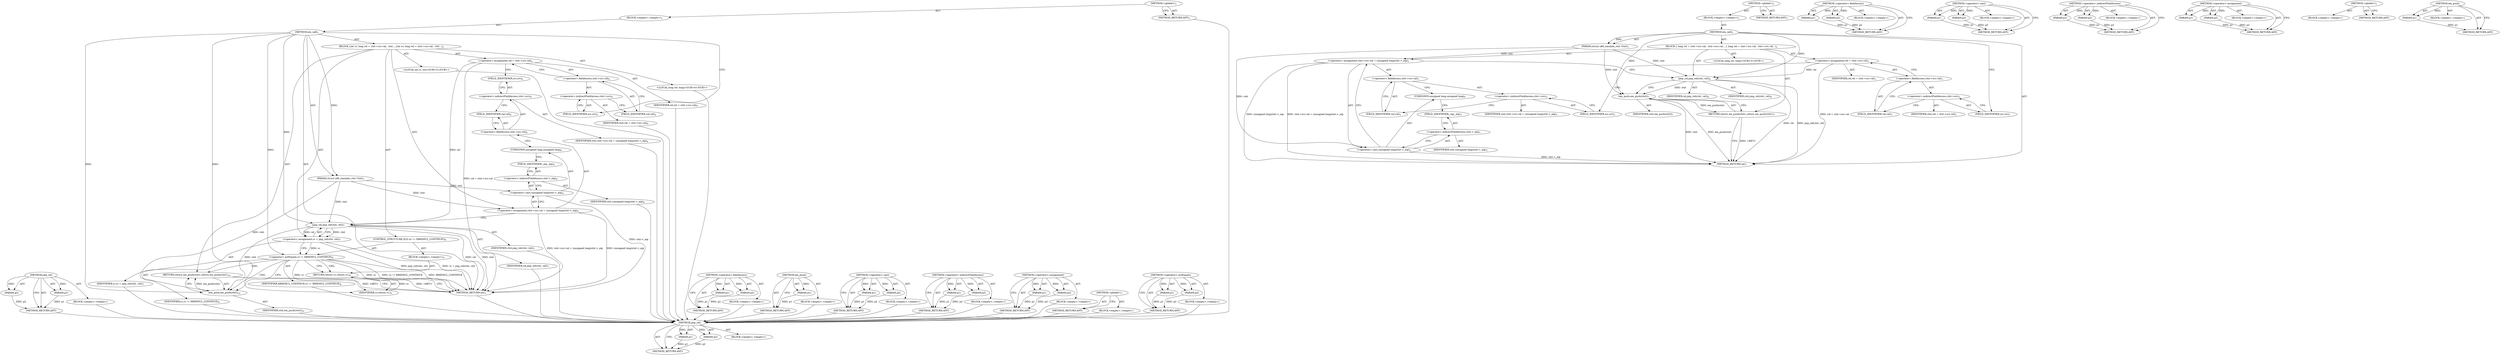 digraph "&lt;operator&gt;.notEquals" {
vulnerable_77 [label=<(METHOD,jmp_rel)>];
vulnerable_78 [label=<(PARAM,p1)>];
vulnerable_79 [label=<(PARAM,p2)>];
vulnerable_80 [label=<(BLOCK,&lt;empty&gt;,&lt;empty&gt;)>];
vulnerable_81 [label=<(METHOD_RETURN,ANY)>];
vulnerable_6 [label=<(METHOD,&lt;global&gt;)<SUB>1</SUB>>];
vulnerable_7 [label=<(BLOCK,&lt;empty&gt;,&lt;empty&gt;)<SUB>1</SUB>>];
vulnerable_8 [label=<(METHOD,em_call)<SUB>1</SUB>>];
vulnerable_9 [label=<(PARAM,struct x86_emulate_ctxt *ctxt)<SUB>1</SUB>>];
vulnerable_10 [label=<(BLOCK,{
 	long rel = ctxt-&gt;src.val;
 
 	ctxt-&gt;src.val...,{
 	long rel = ctxt-&gt;src.val;
 
 	ctxt-&gt;src.val...)<SUB>2</SUB>>];
vulnerable_11 [label="<(LOCAL,long rel: long)<SUB>3</SUB>>"];
vulnerable_12 [label=<(&lt;operator&gt;.assignment,rel = ctxt-&gt;src.val)<SUB>3</SUB>>];
vulnerable_13 [label=<(IDENTIFIER,rel,rel = ctxt-&gt;src.val)<SUB>3</SUB>>];
vulnerable_14 [label=<(&lt;operator&gt;.fieldAccess,ctxt-&gt;src.val)<SUB>3</SUB>>];
vulnerable_15 [label=<(&lt;operator&gt;.indirectFieldAccess,ctxt-&gt;src)<SUB>3</SUB>>];
vulnerable_16 [label=<(IDENTIFIER,ctxt,rel = ctxt-&gt;src.val)<SUB>3</SUB>>];
vulnerable_17 [label=<(FIELD_IDENTIFIER,src,src)<SUB>3</SUB>>];
vulnerable_18 [label=<(FIELD_IDENTIFIER,val,val)<SUB>3</SUB>>];
vulnerable_19 [label=<(&lt;operator&gt;.assignment,ctxt-&gt;src.val = (unsigned long)ctxt-&gt;_eip)<SUB>5</SUB>>];
vulnerable_20 [label=<(&lt;operator&gt;.fieldAccess,ctxt-&gt;src.val)<SUB>5</SUB>>];
vulnerable_21 [label=<(&lt;operator&gt;.indirectFieldAccess,ctxt-&gt;src)<SUB>5</SUB>>];
vulnerable_22 [label=<(IDENTIFIER,ctxt,ctxt-&gt;src.val = (unsigned long)ctxt-&gt;_eip)<SUB>5</SUB>>];
vulnerable_23 [label=<(FIELD_IDENTIFIER,src,src)<SUB>5</SUB>>];
vulnerable_24 [label=<(FIELD_IDENTIFIER,val,val)<SUB>5</SUB>>];
vulnerable_25 [label=<(&lt;operator&gt;.cast,(unsigned long)ctxt-&gt;_eip)<SUB>5</SUB>>];
vulnerable_26 [label=<(UNKNOWN,unsigned long,unsigned long)<SUB>5</SUB>>];
vulnerable_27 [label=<(&lt;operator&gt;.indirectFieldAccess,ctxt-&gt;_eip)<SUB>5</SUB>>];
vulnerable_28 [label=<(IDENTIFIER,ctxt,(unsigned long)ctxt-&gt;_eip)<SUB>5</SUB>>];
vulnerable_29 [label=<(FIELD_IDENTIFIER,_eip,_eip)<SUB>5</SUB>>];
vulnerable_30 [label=<(jmp_rel,jmp_rel(ctxt, rel))<SUB>6</SUB>>];
vulnerable_31 [label=<(IDENTIFIER,ctxt,jmp_rel(ctxt, rel))<SUB>6</SUB>>];
vulnerable_32 [label=<(IDENTIFIER,rel,jmp_rel(ctxt, rel))<SUB>6</SUB>>];
vulnerable_33 [label=<(RETURN,return em_push(ctxt);,return em_push(ctxt);)<SUB>7</SUB>>];
vulnerable_34 [label=<(em_push,em_push(ctxt))<SUB>7</SUB>>];
vulnerable_35 [label=<(IDENTIFIER,ctxt,em_push(ctxt))<SUB>7</SUB>>];
vulnerable_36 [label=<(METHOD_RETURN,int)<SUB>1</SUB>>];
vulnerable_38 [label=<(METHOD_RETURN,ANY)<SUB>1</SUB>>];
vulnerable_62 [label=<(METHOD,&lt;operator&gt;.fieldAccess)>];
vulnerable_63 [label=<(PARAM,p1)>];
vulnerable_64 [label=<(PARAM,p2)>];
vulnerable_65 [label=<(BLOCK,&lt;empty&gt;,&lt;empty&gt;)>];
vulnerable_66 [label=<(METHOD_RETURN,ANY)>];
vulnerable_72 [label=<(METHOD,&lt;operator&gt;.cast)>];
vulnerable_73 [label=<(PARAM,p1)>];
vulnerable_74 [label=<(PARAM,p2)>];
vulnerable_75 [label=<(BLOCK,&lt;empty&gt;,&lt;empty&gt;)>];
vulnerable_76 [label=<(METHOD_RETURN,ANY)>];
vulnerable_67 [label=<(METHOD,&lt;operator&gt;.indirectFieldAccess)>];
vulnerable_68 [label=<(PARAM,p1)>];
vulnerable_69 [label=<(PARAM,p2)>];
vulnerable_70 [label=<(BLOCK,&lt;empty&gt;,&lt;empty&gt;)>];
vulnerable_71 [label=<(METHOD_RETURN,ANY)>];
vulnerable_57 [label=<(METHOD,&lt;operator&gt;.assignment)>];
vulnerable_58 [label=<(PARAM,p1)>];
vulnerable_59 [label=<(PARAM,p2)>];
vulnerable_60 [label=<(BLOCK,&lt;empty&gt;,&lt;empty&gt;)>];
vulnerable_61 [label=<(METHOD_RETURN,ANY)>];
vulnerable_51 [label=<(METHOD,&lt;global&gt;)<SUB>1</SUB>>];
vulnerable_52 [label=<(BLOCK,&lt;empty&gt;,&lt;empty&gt;)>];
vulnerable_53 [label=<(METHOD_RETURN,ANY)>];
vulnerable_82 [label=<(METHOD,em_push)>];
vulnerable_83 [label=<(PARAM,p1)>];
vulnerable_84 [label=<(BLOCK,&lt;empty&gt;,&lt;empty&gt;)>];
vulnerable_85 [label=<(METHOD_RETURN,ANY)>];
fixed_87 [label=<(METHOD,jmp_rel)>];
fixed_88 [label=<(PARAM,p1)>];
fixed_89 [label=<(PARAM,p2)>];
fixed_90 [label=<(BLOCK,&lt;empty&gt;,&lt;empty&gt;)>];
fixed_91 [label=<(METHOD_RETURN,ANY)>];
fixed_6 [label=<(METHOD,&lt;global&gt;)<SUB>1</SUB>>];
fixed_7 [label=<(BLOCK,&lt;empty&gt;,&lt;empty&gt;)<SUB>1</SUB>>];
fixed_8 [label=<(METHOD,em_call)<SUB>1</SUB>>];
fixed_9 [label=<(PARAM,struct x86_emulate_ctxt *ctxt)<SUB>1</SUB>>];
fixed_10 [label=<(BLOCK,{
	int rc;
 	long rel = ctxt-&gt;src.val;
 
 	ctxt...,{
	int rc;
 	long rel = ctxt-&gt;src.val;
 
 	ctxt...)<SUB>2</SUB>>];
fixed_11 [label="<(LOCAL,int rc: int)<SUB>3</SUB>>"];
fixed_12 [label="<(LOCAL,long rel: long)<SUB>4</SUB>>"];
fixed_13 [label=<(&lt;operator&gt;.assignment,rel = ctxt-&gt;src.val)<SUB>4</SUB>>];
fixed_14 [label=<(IDENTIFIER,rel,rel = ctxt-&gt;src.val)<SUB>4</SUB>>];
fixed_15 [label=<(&lt;operator&gt;.fieldAccess,ctxt-&gt;src.val)<SUB>4</SUB>>];
fixed_16 [label=<(&lt;operator&gt;.indirectFieldAccess,ctxt-&gt;src)<SUB>4</SUB>>];
fixed_17 [label=<(IDENTIFIER,ctxt,rel = ctxt-&gt;src.val)<SUB>4</SUB>>];
fixed_18 [label=<(FIELD_IDENTIFIER,src,src)<SUB>4</SUB>>];
fixed_19 [label=<(FIELD_IDENTIFIER,val,val)<SUB>4</SUB>>];
fixed_20 [label=<(&lt;operator&gt;.assignment,ctxt-&gt;src.val = (unsigned long)ctxt-&gt;_eip)<SUB>6</SUB>>];
fixed_21 [label=<(&lt;operator&gt;.fieldAccess,ctxt-&gt;src.val)<SUB>6</SUB>>];
fixed_22 [label=<(&lt;operator&gt;.indirectFieldAccess,ctxt-&gt;src)<SUB>6</SUB>>];
fixed_23 [label=<(IDENTIFIER,ctxt,ctxt-&gt;src.val = (unsigned long)ctxt-&gt;_eip)<SUB>6</SUB>>];
fixed_24 [label=<(FIELD_IDENTIFIER,src,src)<SUB>6</SUB>>];
fixed_25 [label=<(FIELD_IDENTIFIER,val,val)<SUB>6</SUB>>];
fixed_26 [label=<(&lt;operator&gt;.cast,(unsigned long)ctxt-&gt;_eip)<SUB>6</SUB>>];
fixed_27 [label=<(UNKNOWN,unsigned long,unsigned long)<SUB>6</SUB>>];
fixed_28 [label=<(&lt;operator&gt;.indirectFieldAccess,ctxt-&gt;_eip)<SUB>6</SUB>>];
fixed_29 [label=<(IDENTIFIER,ctxt,(unsigned long)ctxt-&gt;_eip)<SUB>6</SUB>>];
fixed_30 [label=<(FIELD_IDENTIFIER,_eip,_eip)<SUB>6</SUB>>];
fixed_31 [label=<(&lt;operator&gt;.assignment,rc = jmp_rel(ctxt, rel))<SUB>7</SUB>>];
fixed_32 [label=<(IDENTIFIER,rc,rc = jmp_rel(ctxt, rel))<SUB>7</SUB>>];
fixed_33 [label=<(jmp_rel,jmp_rel(ctxt, rel))<SUB>7</SUB>>];
fixed_34 [label=<(IDENTIFIER,ctxt,jmp_rel(ctxt, rel))<SUB>7</SUB>>];
fixed_35 [label=<(IDENTIFIER,rel,jmp_rel(ctxt, rel))<SUB>7</SUB>>];
fixed_36 [label=<(CONTROL_STRUCTURE,IF,if (rc != X86EMUL_CONTINUE))<SUB>8</SUB>>];
fixed_37 [label=<(&lt;operator&gt;.notEquals,rc != X86EMUL_CONTINUE)<SUB>8</SUB>>];
fixed_38 [label=<(IDENTIFIER,rc,rc != X86EMUL_CONTINUE)<SUB>8</SUB>>];
fixed_39 [label=<(IDENTIFIER,X86EMUL_CONTINUE,rc != X86EMUL_CONTINUE)<SUB>8</SUB>>];
fixed_40 [label=<(BLOCK,&lt;empty&gt;,&lt;empty&gt;)<SUB>9</SUB>>];
fixed_41 [label=<(RETURN,return rc;,return rc;)<SUB>9</SUB>>];
fixed_42 [label=<(IDENTIFIER,rc,return rc;)<SUB>9</SUB>>];
fixed_43 [label=<(RETURN,return em_push(ctxt);,return em_push(ctxt);)<SUB>10</SUB>>];
fixed_44 [label=<(em_push,em_push(ctxt))<SUB>10</SUB>>];
fixed_45 [label=<(IDENTIFIER,ctxt,em_push(ctxt))<SUB>10</SUB>>];
fixed_46 [label=<(METHOD_RETURN,int)<SUB>1</SUB>>];
fixed_48 [label=<(METHOD_RETURN,ANY)<SUB>1</SUB>>];
fixed_72 [label=<(METHOD,&lt;operator&gt;.fieldAccess)>];
fixed_73 [label=<(PARAM,p1)>];
fixed_74 [label=<(PARAM,p2)>];
fixed_75 [label=<(BLOCK,&lt;empty&gt;,&lt;empty&gt;)>];
fixed_76 [label=<(METHOD_RETURN,ANY)>];
fixed_97 [label=<(METHOD,em_push)>];
fixed_98 [label=<(PARAM,p1)>];
fixed_99 [label=<(BLOCK,&lt;empty&gt;,&lt;empty&gt;)>];
fixed_100 [label=<(METHOD_RETURN,ANY)>];
fixed_82 [label=<(METHOD,&lt;operator&gt;.cast)>];
fixed_83 [label=<(PARAM,p1)>];
fixed_84 [label=<(PARAM,p2)>];
fixed_85 [label=<(BLOCK,&lt;empty&gt;,&lt;empty&gt;)>];
fixed_86 [label=<(METHOD_RETURN,ANY)>];
fixed_77 [label=<(METHOD,&lt;operator&gt;.indirectFieldAccess)>];
fixed_78 [label=<(PARAM,p1)>];
fixed_79 [label=<(PARAM,p2)>];
fixed_80 [label=<(BLOCK,&lt;empty&gt;,&lt;empty&gt;)>];
fixed_81 [label=<(METHOD_RETURN,ANY)>];
fixed_67 [label=<(METHOD,&lt;operator&gt;.assignment)>];
fixed_68 [label=<(PARAM,p1)>];
fixed_69 [label=<(PARAM,p2)>];
fixed_70 [label=<(BLOCK,&lt;empty&gt;,&lt;empty&gt;)>];
fixed_71 [label=<(METHOD_RETURN,ANY)>];
fixed_61 [label=<(METHOD,&lt;global&gt;)<SUB>1</SUB>>];
fixed_62 [label=<(BLOCK,&lt;empty&gt;,&lt;empty&gt;)>];
fixed_63 [label=<(METHOD_RETURN,ANY)>];
fixed_92 [label=<(METHOD,&lt;operator&gt;.notEquals)>];
fixed_93 [label=<(PARAM,p1)>];
fixed_94 [label=<(PARAM,p2)>];
fixed_95 [label=<(BLOCK,&lt;empty&gt;,&lt;empty&gt;)>];
fixed_96 [label=<(METHOD_RETURN,ANY)>];
vulnerable_77 -> vulnerable_78  [key=0, label="AST: "];
vulnerable_77 -> vulnerable_78  [key=1, label="DDG: "];
vulnerable_77 -> vulnerable_80  [key=0, label="AST: "];
vulnerable_77 -> vulnerable_79  [key=0, label="AST: "];
vulnerable_77 -> vulnerable_79  [key=1, label="DDG: "];
vulnerable_77 -> vulnerable_81  [key=0, label="AST: "];
vulnerable_77 -> vulnerable_81  [key=1, label="CFG: "];
vulnerable_78 -> vulnerable_81  [key=0, label="DDG: p1"];
vulnerable_79 -> vulnerable_81  [key=0, label="DDG: p2"];
vulnerable_6 -> vulnerable_7  [key=0, label="AST: "];
vulnerable_6 -> vulnerable_38  [key=0, label="AST: "];
vulnerable_6 -> vulnerable_38  [key=1, label="CFG: "];
vulnerable_7 -> vulnerable_8  [key=0, label="AST: "];
vulnerable_8 -> vulnerable_9  [key=0, label="AST: "];
vulnerable_8 -> vulnerable_9  [key=1, label="DDG: "];
vulnerable_8 -> vulnerable_10  [key=0, label="AST: "];
vulnerable_8 -> vulnerable_36  [key=0, label="AST: "];
vulnerable_8 -> vulnerable_17  [key=0, label="CFG: "];
vulnerable_8 -> vulnerable_30  [key=0, label="DDG: "];
vulnerable_8 -> vulnerable_34  [key=0, label="DDG: "];
vulnerable_9 -> vulnerable_19  [key=0, label="DDG: ctxt"];
vulnerable_9 -> vulnerable_30  [key=0, label="DDG: ctxt"];
vulnerable_9 -> vulnerable_25  [key=0, label="DDG: ctxt"];
vulnerable_9 -> vulnerable_34  [key=0, label="DDG: ctxt"];
vulnerable_10 -> vulnerable_11  [key=0, label="AST: "];
vulnerable_10 -> vulnerable_12  [key=0, label="AST: "];
vulnerable_10 -> vulnerable_19  [key=0, label="AST: "];
vulnerable_10 -> vulnerable_30  [key=0, label="AST: "];
vulnerable_10 -> vulnerable_33  [key=0, label="AST: "];
vulnerable_12 -> vulnerable_13  [key=0, label="AST: "];
vulnerable_12 -> vulnerable_14  [key=0, label="AST: "];
vulnerable_12 -> vulnerable_23  [key=0, label="CFG: "];
vulnerable_12 -> vulnerable_36  [key=0, label="DDG: rel = ctxt-&gt;src.val"];
vulnerable_12 -> vulnerable_30  [key=0, label="DDG: rel"];
vulnerable_14 -> vulnerable_15  [key=0, label="AST: "];
vulnerable_14 -> vulnerable_18  [key=0, label="AST: "];
vulnerable_14 -> vulnerable_12  [key=0, label="CFG: "];
vulnerable_15 -> vulnerable_16  [key=0, label="AST: "];
vulnerable_15 -> vulnerable_17  [key=0, label="AST: "];
vulnerable_15 -> vulnerable_18  [key=0, label="CFG: "];
vulnerable_17 -> vulnerable_15  [key=0, label="CFG: "];
vulnerable_18 -> vulnerable_14  [key=0, label="CFG: "];
vulnerable_19 -> vulnerable_20  [key=0, label="AST: "];
vulnerable_19 -> vulnerable_25  [key=0, label="AST: "];
vulnerable_19 -> vulnerable_30  [key=0, label="CFG: "];
vulnerable_19 -> vulnerable_36  [key=0, label="DDG: (unsigned long)ctxt-&gt;_eip"];
vulnerable_19 -> vulnerable_36  [key=1, label="DDG: ctxt-&gt;src.val = (unsigned long)ctxt-&gt;_eip"];
vulnerable_20 -> vulnerable_21  [key=0, label="AST: "];
vulnerable_20 -> vulnerable_24  [key=0, label="AST: "];
vulnerable_20 -> vulnerable_26  [key=0, label="CFG: "];
vulnerable_21 -> vulnerable_22  [key=0, label="AST: "];
vulnerable_21 -> vulnerable_23  [key=0, label="AST: "];
vulnerable_21 -> vulnerable_24  [key=0, label="CFG: "];
vulnerable_23 -> vulnerable_21  [key=0, label="CFG: "];
vulnerable_24 -> vulnerable_20  [key=0, label="CFG: "];
vulnerable_25 -> vulnerable_26  [key=0, label="AST: "];
vulnerable_25 -> vulnerable_27  [key=0, label="AST: "];
vulnerable_25 -> vulnerable_19  [key=0, label="CFG: "];
vulnerable_25 -> vulnerable_36  [key=0, label="DDG: ctxt-&gt;_eip"];
vulnerable_26 -> vulnerable_29  [key=0, label="CFG: "];
vulnerable_27 -> vulnerable_28  [key=0, label="AST: "];
vulnerable_27 -> vulnerable_29  [key=0, label="AST: "];
vulnerable_27 -> vulnerable_25  [key=0, label="CFG: "];
vulnerable_29 -> vulnerable_27  [key=0, label="CFG: "];
vulnerable_30 -> vulnerable_31  [key=0, label="AST: "];
vulnerable_30 -> vulnerable_32  [key=0, label="AST: "];
vulnerable_30 -> vulnerable_34  [key=0, label="CFG: "];
vulnerable_30 -> vulnerable_34  [key=1, label="DDG: ctxt"];
vulnerable_30 -> vulnerable_36  [key=0, label="DDG: rel"];
vulnerable_30 -> vulnerable_36  [key=1, label="DDG: jmp_rel(ctxt, rel)"];
vulnerable_33 -> vulnerable_34  [key=0, label="AST: "];
vulnerable_33 -> vulnerable_36  [key=0, label="CFG: "];
vulnerable_33 -> vulnerable_36  [key=1, label="DDG: &lt;RET&gt;"];
vulnerable_34 -> vulnerable_35  [key=0, label="AST: "];
vulnerable_34 -> vulnerable_33  [key=0, label="CFG: "];
vulnerable_34 -> vulnerable_33  [key=1, label="DDG: em_push(ctxt)"];
vulnerable_34 -> vulnerable_36  [key=0, label="DDG: ctxt"];
vulnerable_34 -> vulnerable_36  [key=1, label="DDG: em_push(ctxt)"];
vulnerable_62 -> vulnerable_63  [key=0, label="AST: "];
vulnerable_62 -> vulnerable_63  [key=1, label="DDG: "];
vulnerable_62 -> vulnerable_65  [key=0, label="AST: "];
vulnerable_62 -> vulnerable_64  [key=0, label="AST: "];
vulnerable_62 -> vulnerable_64  [key=1, label="DDG: "];
vulnerable_62 -> vulnerable_66  [key=0, label="AST: "];
vulnerable_62 -> vulnerable_66  [key=1, label="CFG: "];
vulnerable_63 -> vulnerable_66  [key=0, label="DDG: p1"];
vulnerable_64 -> vulnerable_66  [key=0, label="DDG: p2"];
vulnerable_72 -> vulnerable_73  [key=0, label="AST: "];
vulnerable_72 -> vulnerable_73  [key=1, label="DDG: "];
vulnerable_72 -> vulnerable_75  [key=0, label="AST: "];
vulnerable_72 -> vulnerable_74  [key=0, label="AST: "];
vulnerable_72 -> vulnerable_74  [key=1, label="DDG: "];
vulnerable_72 -> vulnerable_76  [key=0, label="AST: "];
vulnerable_72 -> vulnerable_76  [key=1, label="CFG: "];
vulnerable_73 -> vulnerable_76  [key=0, label="DDG: p1"];
vulnerable_74 -> vulnerable_76  [key=0, label="DDG: p2"];
vulnerable_67 -> vulnerable_68  [key=0, label="AST: "];
vulnerable_67 -> vulnerable_68  [key=1, label="DDG: "];
vulnerable_67 -> vulnerable_70  [key=0, label="AST: "];
vulnerable_67 -> vulnerable_69  [key=0, label="AST: "];
vulnerable_67 -> vulnerable_69  [key=1, label="DDG: "];
vulnerable_67 -> vulnerable_71  [key=0, label="AST: "];
vulnerable_67 -> vulnerable_71  [key=1, label="CFG: "];
vulnerable_68 -> vulnerable_71  [key=0, label="DDG: p1"];
vulnerable_69 -> vulnerable_71  [key=0, label="DDG: p2"];
vulnerable_57 -> vulnerable_58  [key=0, label="AST: "];
vulnerable_57 -> vulnerable_58  [key=1, label="DDG: "];
vulnerable_57 -> vulnerable_60  [key=0, label="AST: "];
vulnerable_57 -> vulnerable_59  [key=0, label="AST: "];
vulnerable_57 -> vulnerable_59  [key=1, label="DDG: "];
vulnerable_57 -> vulnerable_61  [key=0, label="AST: "];
vulnerable_57 -> vulnerable_61  [key=1, label="CFG: "];
vulnerable_58 -> vulnerable_61  [key=0, label="DDG: p1"];
vulnerable_59 -> vulnerable_61  [key=0, label="DDG: p2"];
vulnerable_51 -> vulnerable_52  [key=0, label="AST: "];
vulnerable_51 -> vulnerable_53  [key=0, label="AST: "];
vulnerable_51 -> vulnerable_53  [key=1, label="CFG: "];
vulnerable_82 -> vulnerable_83  [key=0, label="AST: "];
vulnerable_82 -> vulnerable_83  [key=1, label="DDG: "];
vulnerable_82 -> vulnerable_84  [key=0, label="AST: "];
vulnerable_82 -> vulnerable_85  [key=0, label="AST: "];
vulnerable_82 -> vulnerable_85  [key=1, label="CFG: "];
vulnerable_83 -> vulnerable_85  [key=0, label="DDG: p1"];
fixed_87 -> fixed_88  [key=0, label="AST: "];
fixed_87 -> fixed_88  [key=1, label="DDG: "];
fixed_87 -> fixed_90  [key=0, label="AST: "];
fixed_87 -> fixed_89  [key=0, label="AST: "];
fixed_87 -> fixed_89  [key=1, label="DDG: "];
fixed_87 -> fixed_91  [key=0, label="AST: "];
fixed_87 -> fixed_91  [key=1, label="CFG: "];
fixed_88 -> fixed_91  [key=0, label="DDG: p1"];
fixed_89 -> fixed_91  [key=0, label="DDG: p2"];
fixed_90 -> vulnerable_77  [key=0];
fixed_91 -> vulnerable_77  [key=0];
fixed_6 -> fixed_7  [key=0, label="AST: "];
fixed_6 -> fixed_48  [key=0, label="AST: "];
fixed_6 -> fixed_48  [key=1, label="CFG: "];
fixed_7 -> fixed_8  [key=0, label="AST: "];
fixed_8 -> fixed_9  [key=0, label="AST: "];
fixed_8 -> fixed_9  [key=1, label="DDG: "];
fixed_8 -> fixed_10  [key=0, label="AST: "];
fixed_8 -> fixed_46  [key=0, label="AST: "];
fixed_8 -> fixed_18  [key=0, label="CFG: "];
fixed_8 -> fixed_33  [key=0, label="DDG: "];
fixed_8 -> fixed_37  [key=0, label="DDG: "];
fixed_8 -> fixed_44  [key=0, label="DDG: "];
fixed_8 -> fixed_42  [key=0, label="DDG: "];
fixed_9 -> fixed_20  [key=0, label="DDG: ctxt"];
fixed_9 -> fixed_26  [key=0, label="DDG: ctxt"];
fixed_9 -> fixed_33  [key=0, label="DDG: ctxt"];
fixed_9 -> fixed_44  [key=0, label="DDG: ctxt"];
fixed_10 -> fixed_11  [key=0, label="AST: "];
fixed_10 -> fixed_12  [key=0, label="AST: "];
fixed_10 -> fixed_13  [key=0, label="AST: "];
fixed_10 -> fixed_20  [key=0, label="AST: "];
fixed_10 -> fixed_31  [key=0, label="AST: "];
fixed_10 -> fixed_36  [key=0, label="AST: "];
fixed_10 -> fixed_43  [key=0, label="AST: "];
fixed_11 -> vulnerable_77  [key=0];
fixed_12 -> vulnerable_77  [key=0];
fixed_13 -> fixed_14  [key=0, label="AST: "];
fixed_13 -> fixed_15  [key=0, label="AST: "];
fixed_13 -> fixed_24  [key=0, label="CFG: "];
fixed_13 -> fixed_46  [key=0, label="DDG: rel = ctxt-&gt;src.val"];
fixed_13 -> fixed_33  [key=0, label="DDG: rel"];
fixed_14 -> vulnerable_77  [key=0];
fixed_15 -> fixed_16  [key=0, label="AST: "];
fixed_15 -> fixed_19  [key=0, label="AST: "];
fixed_15 -> fixed_13  [key=0, label="CFG: "];
fixed_16 -> fixed_17  [key=0, label="AST: "];
fixed_16 -> fixed_18  [key=0, label="AST: "];
fixed_16 -> fixed_19  [key=0, label="CFG: "];
fixed_17 -> vulnerable_77  [key=0];
fixed_18 -> fixed_16  [key=0, label="CFG: "];
fixed_19 -> fixed_15  [key=0, label="CFG: "];
fixed_20 -> fixed_21  [key=0, label="AST: "];
fixed_20 -> fixed_26  [key=0, label="AST: "];
fixed_20 -> fixed_33  [key=0, label="CFG: "];
fixed_20 -> fixed_46  [key=0, label="DDG: (unsigned long)ctxt-&gt;_eip"];
fixed_20 -> fixed_46  [key=1, label="DDG: ctxt-&gt;src.val = (unsigned long)ctxt-&gt;_eip"];
fixed_21 -> fixed_22  [key=0, label="AST: "];
fixed_21 -> fixed_25  [key=0, label="AST: "];
fixed_21 -> fixed_27  [key=0, label="CFG: "];
fixed_22 -> fixed_23  [key=0, label="AST: "];
fixed_22 -> fixed_24  [key=0, label="AST: "];
fixed_22 -> fixed_25  [key=0, label="CFG: "];
fixed_23 -> vulnerable_77  [key=0];
fixed_24 -> fixed_22  [key=0, label="CFG: "];
fixed_25 -> fixed_21  [key=0, label="CFG: "];
fixed_26 -> fixed_27  [key=0, label="AST: "];
fixed_26 -> fixed_28  [key=0, label="AST: "];
fixed_26 -> fixed_20  [key=0, label="CFG: "];
fixed_26 -> fixed_46  [key=0, label="DDG: ctxt-&gt;_eip"];
fixed_27 -> fixed_30  [key=0, label="CFG: "];
fixed_28 -> fixed_29  [key=0, label="AST: "];
fixed_28 -> fixed_30  [key=0, label="AST: "];
fixed_28 -> fixed_26  [key=0, label="CFG: "];
fixed_29 -> vulnerable_77  [key=0];
fixed_30 -> fixed_28  [key=0, label="CFG: "];
fixed_31 -> fixed_32  [key=0, label="AST: "];
fixed_31 -> fixed_33  [key=0, label="AST: "];
fixed_31 -> fixed_37  [key=0, label="CFG: "];
fixed_31 -> fixed_37  [key=1, label="DDG: rc"];
fixed_31 -> fixed_46  [key=0, label="DDG: jmp_rel(ctxt, rel)"];
fixed_31 -> fixed_46  [key=1, label="DDG: rc = jmp_rel(ctxt, rel)"];
fixed_32 -> vulnerable_77  [key=0];
fixed_33 -> fixed_34  [key=0, label="AST: "];
fixed_33 -> fixed_35  [key=0, label="AST: "];
fixed_33 -> fixed_31  [key=0, label="CFG: "];
fixed_33 -> fixed_31  [key=1, label="DDG: ctxt"];
fixed_33 -> fixed_31  [key=2, label="DDG: rel"];
fixed_33 -> fixed_46  [key=0, label="DDG: ctxt"];
fixed_33 -> fixed_46  [key=1, label="DDG: rel"];
fixed_33 -> fixed_44  [key=0, label="DDG: ctxt"];
fixed_34 -> vulnerable_77  [key=0];
fixed_35 -> vulnerable_77  [key=0];
fixed_36 -> fixed_37  [key=0, label="AST: "];
fixed_36 -> fixed_40  [key=0, label="AST: "];
fixed_37 -> fixed_38  [key=0, label="AST: "];
fixed_37 -> fixed_39  [key=0, label="AST: "];
fixed_37 -> fixed_41  [key=0, label="CFG: "];
fixed_37 -> fixed_41  [key=1, label="CDG: "];
fixed_37 -> fixed_44  [key=0, label="CFG: "];
fixed_37 -> fixed_44  [key=1, label="CDG: "];
fixed_37 -> fixed_46  [key=0, label="DDG: rc"];
fixed_37 -> fixed_46  [key=1, label="DDG: rc != X86EMUL_CONTINUE"];
fixed_37 -> fixed_46  [key=2, label="DDG: X86EMUL_CONTINUE"];
fixed_37 -> fixed_42  [key=0, label="DDG: rc"];
fixed_37 -> fixed_43  [key=0, label="CDG: "];
fixed_38 -> vulnerable_77  [key=0];
fixed_39 -> vulnerable_77  [key=0];
fixed_40 -> fixed_41  [key=0, label="AST: "];
fixed_41 -> fixed_42  [key=0, label="AST: "];
fixed_41 -> fixed_46  [key=0, label="CFG: "];
fixed_41 -> fixed_46  [key=1, label="DDG: &lt;RET&gt;"];
fixed_42 -> fixed_41  [key=0, label="DDG: rc"];
fixed_43 -> fixed_44  [key=0, label="AST: "];
fixed_43 -> fixed_46  [key=0, label="CFG: "];
fixed_43 -> fixed_46  [key=1, label="DDG: &lt;RET&gt;"];
fixed_44 -> fixed_45  [key=0, label="AST: "];
fixed_44 -> fixed_43  [key=0, label="CFG: "];
fixed_44 -> fixed_43  [key=1, label="DDG: em_push(ctxt)"];
fixed_45 -> vulnerable_77  [key=0];
fixed_46 -> vulnerable_77  [key=0];
fixed_48 -> vulnerable_77  [key=0];
fixed_72 -> fixed_73  [key=0, label="AST: "];
fixed_72 -> fixed_73  [key=1, label="DDG: "];
fixed_72 -> fixed_75  [key=0, label="AST: "];
fixed_72 -> fixed_74  [key=0, label="AST: "];
fixed_72 -> fixed_74  [key=1, label="DDG: "];
fixed_72 -> fixed_76  [key=0, label="AST: "];
fixed_72 -> fixed_76  [key=1, label="CFG: "];
fixed_73 -> fixed_76  [key=0, label="DDG: p1"];
fixed_74 -> fixed_76  [key=0, label="DDG: p2"];
fixed_75 -> vulnerable_77  [key=0];
fixed_76 -> vulnerable_77  [key=0];
fixed_97 -> fixed_98  [key=0, label="AST: "];
fixed_97 -> fixed_98  [key=1, label="DDG: "];
fixed_97 -> fixed_99  [key=0, label="AST: "];
fixed_97 -> fixed_100  [key=0, label="AST: "];
fixed_97 -> fixed_100  [key=1, label="CFG: "];
fixed_98 -> fixed_100  [key=0, label="DDG: p1"];
fixed_99 -> vulnerable_77  [key=0];
fixed_100 -> vulnerable_77  [key=0];
fixed_82 -> fixed_83  [key=0, label="AST: "];
fixed_82 -> fixed_83  [key=1, label="DDG: "];
fixed_82 -> fixed_85  [key=0, label="AST: "];
fixed_82 -> fixed_84  [key=0, label="AST: "];
fixed_82 -> fixed_84  [key=1, label="DDG: "];
fixed_82 -> fixed_86  [key=0, label="AST: "];
fixed_82 -> fixed_86  [key=1, label="CFG: "];
fixed_83 -> fixed_86  [key=0, label="DDG: p1"];
fixed_84 -> fixed_86  [key=0, label="DDG: p2"];
fixed_85 -> vulnerable_77  [key=0];
fixed_86 -> vulnerable_77  [key=0];
fixed_77 -> fixed_78  [key=0, label="AST: "];
fixed_77 -> fixed_78  [key=1, label="DDG: "];
fixed_77 -> fixed_80  [key=0, label="AST: "];
fixed_77 -> fixed_79  [key=0, label="AST: "];
fixed_77 -> fixed_79  [key=1, label="DDG: "];
fixed_77 -> fixed_81  [key=0, label="AST: "];
fixed_77 -> fixed_81  [key=1, label="CFG: "];
fixed_78 -> fixed_81  [key=0, label="DDG: p1"];
fixed_79 -> fixed_81  [key=0, label="DDG: p2"];
fixed_80 -> vulnerable_77  [key=0];
fixed_81 -> vulnerable_77  [key=0];
fixed_67 -> fixed_68  [key=0, label="AST: "];
fixed_67 -> fixed_68  [key=1, label="DDG: "];
fixed_67 -> fixed_70  [key=0, label="AST: "];
fixed_67 -> fixed_69  [key=0, label="AST: "];
fixed_67 -> fixed_69  [key=1, label="DDG: "];
fixed_67 -> fixed_71  [key=0, label="AST: "];
fixed_67 -> fixed_71  [key=1, label="CFG: "];
fixed_68 -> fixed_71  [key=0, label="DDG: p1"];
fixed_69 -> fixed_71  [key=0, label="DDG: p2"];
fixed_70 -> vulnerable_77  [key=0];
fixed_71 -> vulnerable_77  [key=0];
fixed_61 -> fixed_62  [key=0, label="AST: "];
fixed_61 -> fixed_63  [key=0, label="AST: "];
fixed_61 -> fixed_63  [key=1, label="CFG: "];
fixed_62 -> vulnerable_77  [key=0];
fixed_63 -> vulnerable_77  [key=0];
fixed_92 -> fixed_93  [key=0, label="AST: "];
fixed_92 -> fixed_93  [key=1, label="DDG: "];
fixed_92 -> fixed_95  [key=0, label="AST: "];
fixed_92 -> fixed_94  [key=0, label="AST: "];
fixed_92 -> fixed_94  [key=1, label="DDG: "];
fixed_92 -> fixed_96  [key=0, label="AST: "];
fixed_92 -> fixed_96  [key=1, label="CFG: "];
fixed_93 -> fixed_96  [key=0, label="DDG: p1"];
fixed_94 -> fixed_96  [key=0, label="DDG: p2"];
fixed_95 -> vulnerable_77  [key=0];
fixed_96 -> vulnerable_77  [key=0];
}
